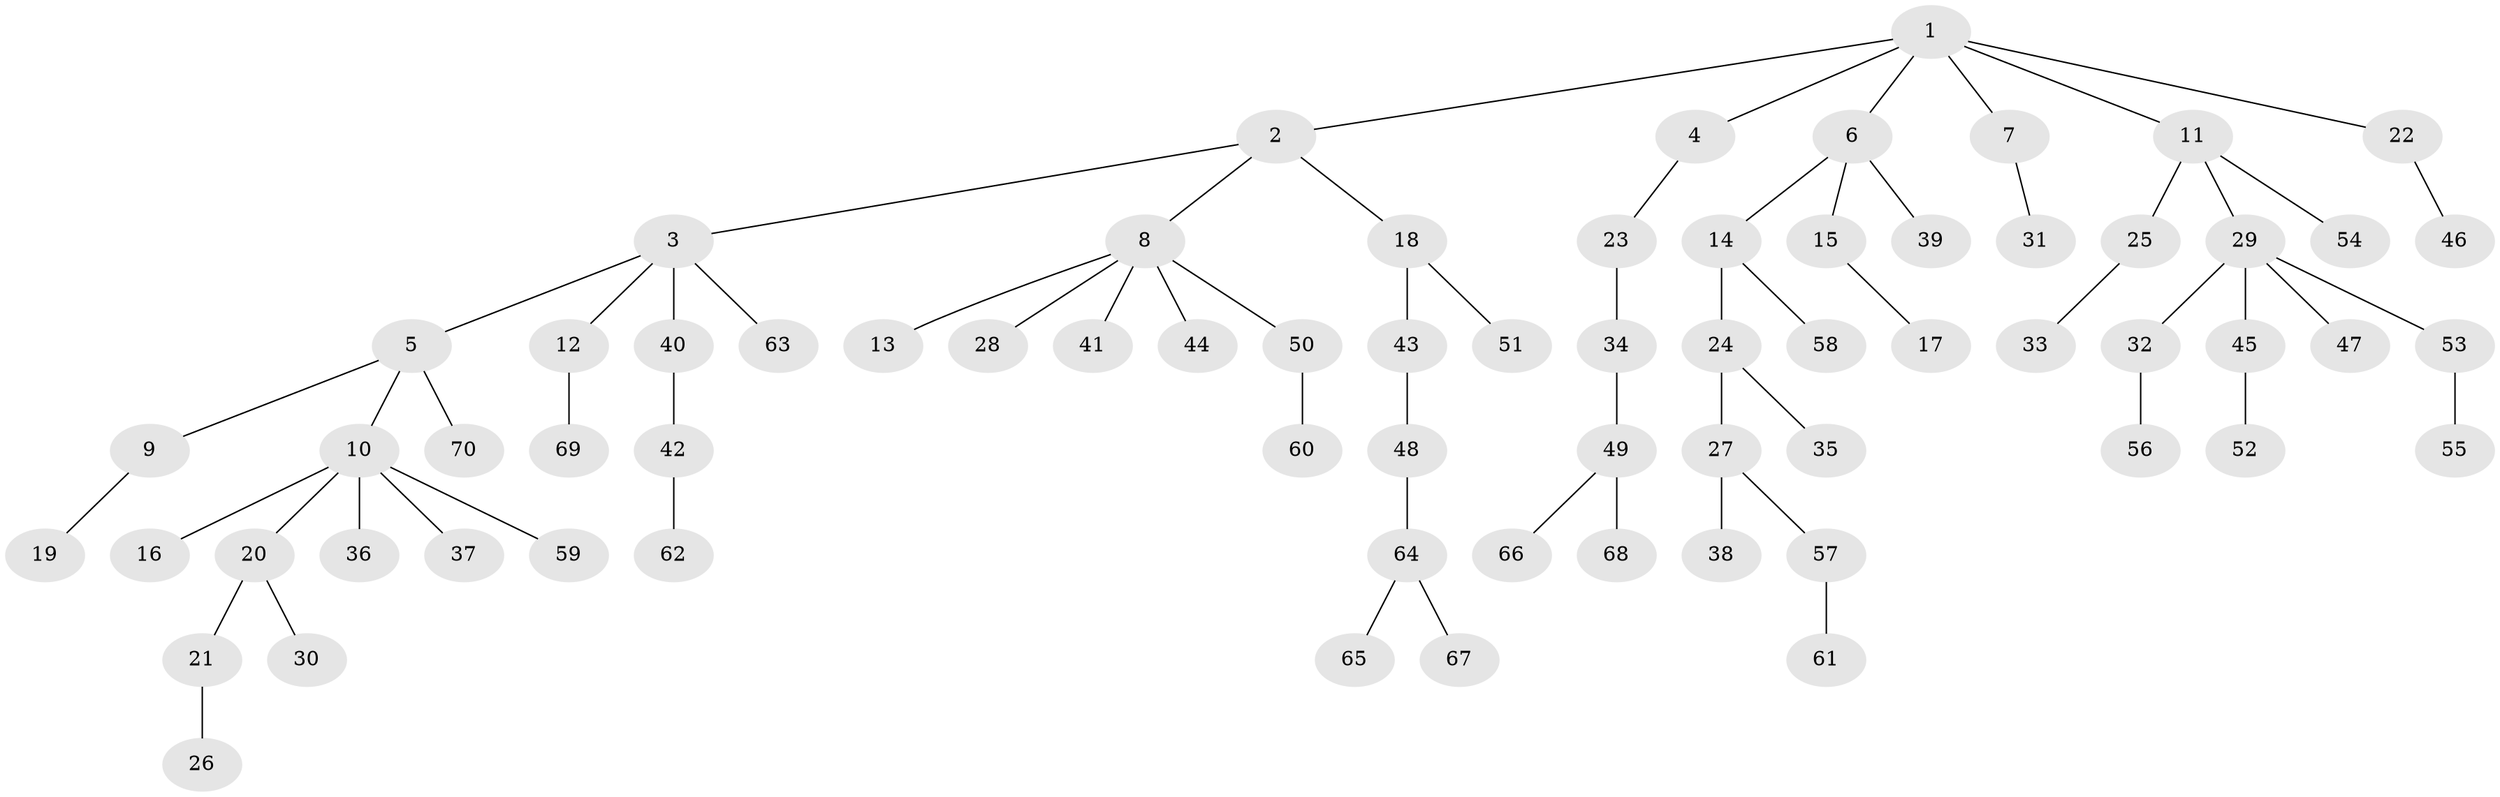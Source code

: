 // coarse degree distribution, {11: 0.047619047619047616, 7: 0.047619047619047616, 1: 0.7619047619047619, 2: 0.14285714285714285}
// Generated by graph-tools (version 1.1) at 2025/19/03/04/25 18:19:08]
// undirected, 70 vertices, 69 edges
graph export_dot {
graph [start="1"]
  node [color=gray90,style=filled];
  1;
  2;
  3;
  4;
  5;
  6;
  7;
  8;
  9;
  10;
  11;
  12;
  13;
  14;
  15;
  16;
  17;
  18;
  19;
  20;
  21;
  22;
  23;
  24;
  25;
  26;
  27;
  28;
  29;
  30;
  31;
  32;
  33;
  34;
  35;
  36;
  37;
  38;
  39;
  40;
  41;
  42;
  43;
  44;
  45;
  46;
  47;
  48;
  49;
  50;
  51;
  52;
  53;
  54;
  55;
  56;
  57;
  58;
  59;
  60;
  61;
  62;
  63;
  64;
  65;
  66;
  67;
  68;
  69;
  70;
  1 -- 2;
  1 -- 4;
  1 -- 6;
  1 -- 7;
  1 -- 11;
  1 -- 22;
  2 -- 3;
  2 -- 8;
  2 -- 18;
  3 -- 5;
  3 -- 12;
  3 -- 40;
  3 -- 63;
  4 -- 23;
  5 -- 9;
  5 -- 10;
  5 -- 70;
  6 -- 14;
  6 -- 15;
  6 -- 39;
  7 -- 31;
  8 -- 13;
  8 -- 28;
  8 -- 41;
  8 -- 44;
  8 -- 50;
  9 -- 19;
  10 -- 16;
  10 -- 20;
  10 -- 36;
  10 -- 37;
  10 -- 59;
  11 -- 25;
  11 -- 29;
  11 -- 54;
  12 -- 69;
  14 -- 24;
  14 -- 58;
  15 -- 17;
  18 -- 43;
  18 -- 51;
  20 -- 21;
  20 -- 30;
  21 -- 26;
  22 -- 46;
  23 -- 34;
  24 -- 27;
  24 -- 35;
  25 -- 33;
  27 -- 38;
  27 -- 57;
  29 -- 32;
  29 -- 45;
  29 -- 47;
  29 -- 53;
  32 -- 56;
  34 -- 49;
  40 -- 42;
  42 -- 62;
  43 -- 48;
  45 -- 52;
  48 -- 64;
  49 -- 66;
  49 -- 68;
  50 -- 60;
  53 -- 55;
  57 -- 61;
  64 -- 65;
  64 -- 67;
}
